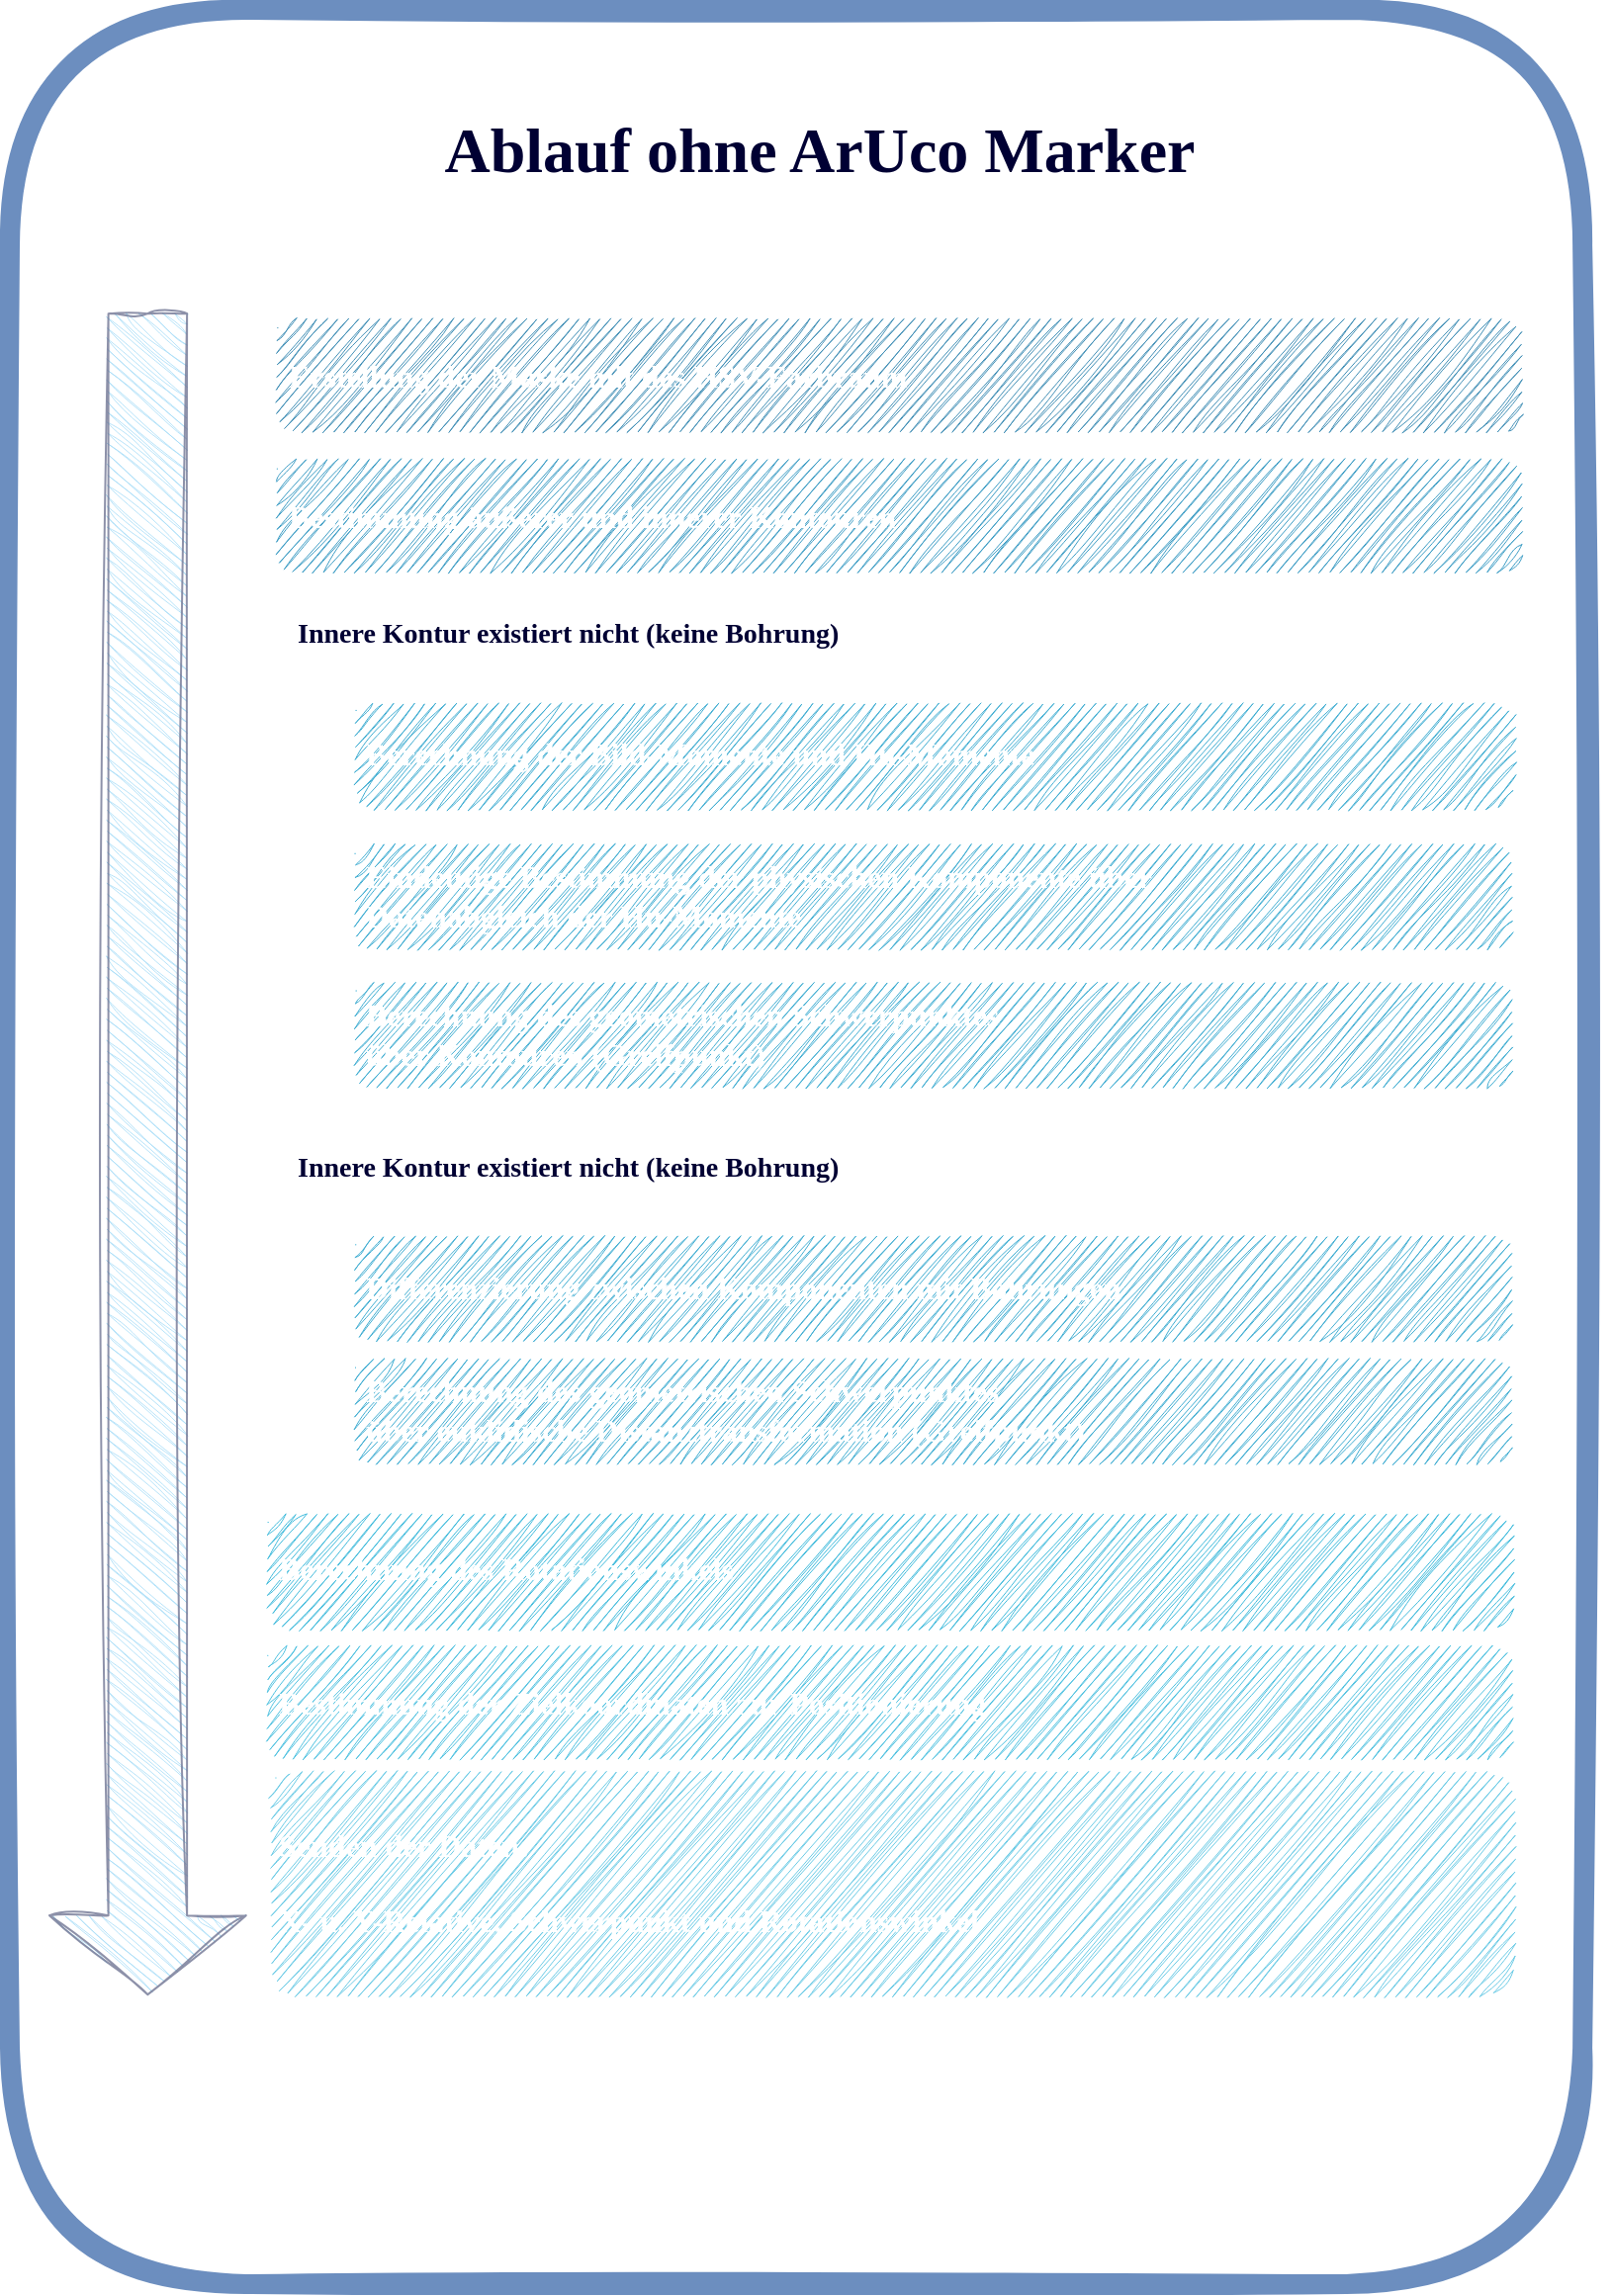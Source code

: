 <mxfile version="26.0.4">
  <diagram name="Seite-1" id="APP2bdeEmjiBmoop_Z_8">
    <mxGraphModel dx="2261" dy="836" grid="1" gridSize="10" guides="1" tooltips="1" connect="1" arrows="1" fold="1" page="1" pageScale="1" pageWidth="827" pageHeight="1169" math="0" shadow="0">
      <root>
        <mxCell id="0" />
        <mxCell id="1" parent="0" />
        <mxCell id="zPel8df-XTzm6RGU9e9D-1" value="" style="rounded=1;whiteSpace=wrap;html=1;fillColor=none;sketch=1;curveFitting=1;jiggle=2;strokeWidth=10;strokeColor=light-dark(#6c8ebf, #5c79a3);aspect=fixed;container=0;" vertex="1" parent="1">
          <mxGeometry x="-810" y="10" width="795.062" height="1150" as="geometry" />
        </mxCell>
        <mxCell id="zPel8df-XTzm6RGU9e9D-2" value="&lt;h1&gt;&lt;font style=&quot;font-size: 32px;&quot;&gt;Ablauf ohne ArUco Marker&lt;/font&gt;&lt;/h1&gt;" style="text;html=1;align=center;verticalAlign=middle;whiteSpace=wrap;rounded=0;fontFamily=Verdana;fontColor=#000033;aspect=fixed;container=0;" vertex="1" parent="1">
          <mxGeometry x="-801.368" y="52.593" width="800.57" height="56.79" as="geometry" />
        </mxCell>
        <mxCell id="zPel8df-XTzm6RGU9e9D-3" value="&lt;span style=&quot;font-size: 16px;&quot;&gt;&amp;nbsp;Erstellung der Maske mit des HSV-Farbraum&lt;/span&gt;" style="rounded=1;whiteSpace=wrap;html=1;fontFamily=Verdana;sketch=1;curveFitting=1;jiggle=2;strokeColor=none;fillColor=light-dark(#418fb6, #ededed);fontStyle=1;align=left;fontColor=#FFFFFF;aspect=fixed;container=0;" vertex="1" parent="1">
          <mxGeometry x="-675.263" y="166.173" width="629.462" height="56.79" as="geometry" />
        </mxCell>
        <mxCell id="zPel8df-XTzm6RGU9e9D-4" value="&lt;span style=&quot;font-size: 16px;&quot;&gt;&amp;nbsp;Bestimmung äußerer und innerer Kontouren&lt;/span&gt;" style="rounded=1;whiteSpace=wrap;html=1;fontFamily=Verdana;sketch=1;curveFitting=1;jiggle=2;strokeColor=none;fillColor=light-dark(#3d9dc5, #ededed);fontStyle=1;align=left;fontColor=#FFFFFF;aspect=fixed;container=0;" vertex="1" parent="1">
          <mxGeometry x="-675.263" y="237.16" width="629.462" height="56.79" as="geometry" />
        </mxCell>
        <mxCell id="zPel8df-XTzm6RGU9e9D-5" value="&lt;span style=&quot;font-size: 16px;&quot;&gt;&amp;nbsp;Berechnung der Bild-Momente und Hu-Momente&lt;/span&gt;" style="rounded=1;whiteSpace=wrap;html=1;fontFamily=Verdana;sketch=1;curveFitting=1;jiggle=2;strokeColor=none;fillColor=light-dark(#3fadd2, #ededed);fontStyle=1;align=left;fontColor=#FFFFFF;aspect=fixed;container=0;" vertex="1" parent="1">
          <mxGeometry x="-635.67" y="360" width="585.14" height="52.79" as="geometry" />
        </mxCell>
        <mxCell id="zPel8df-XTzm6RGU9e9D-6" value="&lt;span style=&quot;font-size: 16px;&quot;&gt;&amp;nbsp;Berechnung des Rotationswinkels&amp;nbsp;&lt;br&gt;&lt;/span&gt;" style="rounded=1;whiteSpace=wrap;html=1;fontFamily=Verdana;sketch=1;curveFitting=1;jiggle=2;strokeColor=none;fillColor=light-dark(#40bbdc, #ededed);fontStyle=1;align=left;fontColor=#FFFFFF;aspect=fixed;container=0;" vertex="1" parent="1">
          <mxGeometry x="-679.998" y="769.996" width="629.462" height="56.79" as="geometry" />
        </mxCell>
        <mxCell id="zPel8df-XTzm6RGU9e9D-7" value="&lt;span style=&quot;font-size: 16px;&quot;&gt;&amp;nbsp;Senden der Daten:&lt;br&gt;&lt;br&gt;&amp;nbsp;X- u. Y-Relative,&amp;nbsp;&lt;/span&gt;&lt;span style=&quot;font-size: 16px;&quot;&gt;Schwerpunkt&lt;/span&gt;&lt;span style=&quot;font-size: 16px;&quot;&gt;&amp;nbsp;und Rotationswinkel&lt;/span&gt;" style="rounded=1;whiteSpace=wrap;html=1;fontFamily=Verdana;sketch=1;curveFitting=1;jiggle=2;strokeColor=none;fillColor=light-dark(#6BCBE6,#EDEDED);fontStyle=1;align=left;fontColor=#FFFFFF;aspect=fixed;container=0;" vertex="1" parent="1">
          <mxGeometry x="-680.003" y="900.003" width="629.462" height="113.58" as="geometry" />
        </mxCell>
        <mxCell id="zPel8df-XTzm6RGU9e9D-8" value="" style="html=1;shadow=0;dashed=0;align=center;verticalAlign=middle;shape=mxgraph.arrows2.arrow;dy=0.6;dx=40;direction=south;notch=0;strokeColor=light-dark(#717694, #EDEDED);sketch=1;curveFitting=1;jiggle=2;fillColor=light-dark(#a6dcf8, #ededed);opacity=80;container=0;" vertex="1" parent="1">
          <mxGeometry x="-790" y="163.58" width="99.38" height="850" as="geometry" />
        </mxCell>
        <mxCell id="zPel8df-XTzm6RGU9e9D-11" value="&lt;span style=&quot;font-size: 16px;&quot;&gt;&amp;nbsp;Eindeutige Bestimmung der physischen Komponente über&amp;nbsp;&lt;br&gt;&amp;nbsp;Datenabgleich der Hu-Momente&lt;/span&gt;" style="rounded=1;whiteSpace=wrap;html=1;fontFamily=Verdana;sketch=1;curveFitting=1;jiggle=2;strokeColor=none;fillColor=light-dark(#3fadd2, #ededed);fontStyle=1;align=left;fontColor=#FFFFFF;aspect=fixed;container=0;" vertex="1" parent="1">
          <mxGeometry x="-635.67" y="431.85" width="585.14" height="52.8" as="geometry" />
        </mxCell>
        <mxCell id="zPel8df-XTzm6RGU9e9D-12" value="&lt;span style=&quot;font-size: 16px;&quot;&gt;&amp;nbsp;Berechnung des geometrischen Schwerpunktes &lt;br&gt;&amp;nbsp;über Kontouren (Greifpunkt)&lt;/span&gt;" style="rounded=1;whiteSpace=wrap;html=1;fontFamily=Verdana;sketch=1;curveFitting=1;jiggle=2;strokeColor=none;fillColor=light-dark(#3fadd2, #ededed);fontStyle=1;align=left;fontColor=#FFFFFF;aspect=fixed;container=0;" vertex="1" parent="1">
          <mxGeometry x="-635.67" y="501.85" width="585.14" height="52.8" as="geometry" />
        </mxCell>
        <mxCell id="zPel8df-XTzm6RGU9e9D-13" value="&lt;span style=&quot;font-size: 16px;&quot;&gt;&amp;nbsp;Differenzierung zwischen Komponenten mit Bohrungen&lt;/span&gt;" style="rounded=1;whiteSpace=wrap;html=1;fontFamily=Verdana;sketch=1;curveFitting=1;jiggle=2;strokeColor=none;fillColor=light-dark(#3fadd2, #ededed);fontStyle=1;align=left;fontColor=#FFFFFF;aspect=fixed;container=0;" vertex="1" parent="1">
          <mxGeometry x="-635.67" y="630" width="585.14" height="52.8" as="geometry" />
        </mxCell>
        <mxCell id="zPel8df-XTzm6RGU9e9D-14" value="&lt;span style=&quot;font-size: 16px;&quot;&gt;&amp;nbsp;Berechnung des geometrischen Schwerpunktes&lt;br&gt;&amp;nbsp;über euklidische Distanztransformation (Greifpunkt)&lt;/span&gt;" style="rounded=1;whiteSpace=wrap;html=1;fontFamily=Verdana;sketch=1;curveFitting=1;jiggle=2;strokeColor=none;fillColor=light-dark(#3fadd2, #ededed);fontStyle=1;align=left;fontColor=#FFFFFF;aspect=fixed;container=0;" vertex="1" parent="1">
          <mxGeometry x="-635.67" y="692.07" width="585.14" height="52.8" as="geometry" />
        </mxCell>
        <mxCell id="zPel8df-XTzm6RGU9e9D-15" value="&lt;span style=&quot;font-size: 16px;&quot;&gt;&amp;nbsp;Bestimmung der Zielkoordinaten zur Positionierung&lt;/span&gt;" style="rounded=1;whiteSpace=wrap;html=1;fontFamily=Verdana;sketch=1;curveFitting=1;jiggle=2;strokeColor=none;fillColor=light-dark(#4ec1e0, #ededed);fontStyle=1;align=left;fontColor=#FFFFFF;aspect=fixed;container=0;" vertex="1" parent="1">
          <mxGeometry x="-679.998" y="837.216" width="629.462" height="56.79" as="geometry" />
        </mxCell>
        <mxCell id="zPel8df-XTzm6RGU9e9D-17" value="&lt;h1&gt;&lt;font style=&quot;font-size: 14px;&quot;&gt;&amp;nbsp;Innere Kontur existiert nicht (keine Bohrung)&lt;/font&gt;&lt;/h1&gt;" style="text;html=1;align=left;verticalAlign=middle;whiteSpace=wrap;rounded=0;fontFamily=Verdana;fontColor=#000033;aspect=fixed;container=0;" vertex="1" parent="1">
          <mxGeometry x="-670" y="300" width="630" height="44.69" as="geometry" />
        </mxCell>
        <mxCell id="zPel8df-XTzm6RGU9e9D-18" value="&lt;h1&gt;&lt;font style=&quot;font-size: 14px;&quot;&gt;&amp;nbsp;Innere Kontur existiert nicht (keine Bohrung)&lt;/font&gt;&lt;/h1&gt;" style="text;html=1;align=left;verticalAlign=middle;whiteSpace=wrap;rounded=0;fontFamily=Verdana;fontColor=#000033;aspect=fixed;container=0;" vertex="1" parent="1">
          <mxGeometry x="-670" y="570" width="630" height="44.69" as="geometry" />
        </mxCell>
      </root>
    </mxGraphModel>
  </diagram>
</mxfile>
